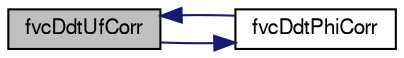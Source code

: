 digraph "fvcDdtUfCorr"
{
  bgcolor="transparent";
  edge [fontname="FreeSans",fontsize="10",labelfontname="FreeSans",labelfontsize="10"];
  node [fontname="FreeSans",fontsize="10",shape=record];
  rankdir="LR";
  Node1252 [label="fvcDdtUfCorr",height=0.2,width=0.4,color="black", fillcolor="grey75", style="filled", fontcolor="black"];
  Node1252 -> Node1253 [color="midnightblue",fontsize="10",style="solid",fontname="FreeSans"];
  Node1253 [label="fvcDdtPhiCorr",height=0.2,width=0.4,color="black",URL="$a22470.html#a147170d0f13db80e7a54496094b5f95b"];
  Node1253 -> Node1252 [color="midnightblue",fontsize="10",style="solid",fontname="FreeSans"];
}
